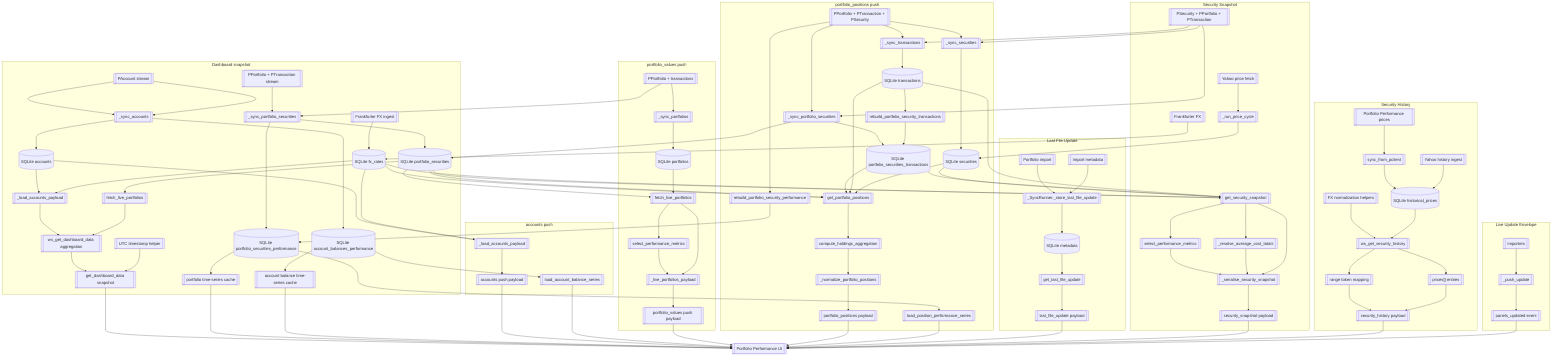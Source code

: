 ---
id: 3352fa75-eea8-43f1-acf3-9faffdbd6a55
---
flowchart TB
  UI[[Portfolio Performance UI]]

  subgraph DashboardSummary["Dashboard snapshot"]
    AccountsProto[["PAccount stream"]] --> SyncAccounts[["_sync_accounts"]]
    SyncAccounts --> AccountsDB[("SQLite accounts")]
    SyncAccounts --> AccountPerfDB[("SQLite account_balances_performance")]
    FXProto[["Frankfurter FX ingest"]] --> FxRates[("SQLite fx_rates")]
    HoldingsProto[["PPortfolio + PTransaction stream"]] --> SyncHoldings[["_sync_portfolio_securities"]]
    SyncHoldings --> PortfolioSecDB[("SQLite portfolio_securities")]
    SyncHoldings --> PortfolioPerfDB[("SQLite portfolio_securities_performance")]
    AccountsDB --> LoadAccounts[["_load_accounts_payload"]]
    FxRates --> LoadAccounts
    PortfolioSecDB --> FetchLivePortfolios[["fetch_live_portfolios"]]
    LoadAccounts --> DashboardAgg[["ws_get_dashboard_data aggregation"]]
    FetchLivePortfolios --> DashboardAgg
    DashboardAgg --> DashboardSummaryPayload[["get_dashboard_data snapshot"]]
    Clock[["UTC timestamp helper"]] --> DashboardSummaryPayload
    PortfolioPerfDB --> PortfolioHistoryCache[["portfolio time-series cache"]]
    AccountPerfDB --> AccountHistoryCache[["account balance time-series cache"]]
  end
  DashboardSummaryPayload --> UI
  PortfolioHistoryCache --> UI
  AccountHistoryCache --> UI

  subgraph AccountSummaries["accounts push"]
    AccountsProto --> SyncAccounts
    AccountsDB --> LoadAccountsPayload[["_load_accounts_payload"]]
    FxRates --> LoadAccountsPayload
    LoadAccountsPayload --> AccountsPayload[["accounts push payload"]]
    AccountPerfDB --> AccountTrendQuery[["load_account_balance_series"]]
  end
  AccountsPayload --> UI
  AccountTrendQuery --> UI

  subgraph PortfolioSummaries["portfolio_values push"]
    PortfolioProto[["PPortfolio + transactions"]] --> SyncPortfolios[["_sync_portfolios"]]
    PortfolioProto --> SyncHoldings
    SyncPortfolios --> PortfoliosDB[("SQLite portfolios")]
    PortfoliosDB --> LivePortfolios[["fetch_live_portfolios"]]
    PortfolioSecDB --> LivePortfolios
    LivePortfolios --> PerformanceMetrics[["select_performance_metrics"]]
    PerformanceMetrics --> PortfolioNormalize[["_live_portfolios_payload"]]
    LivePortfolios --> PortfolioNormalize
    PortfolioNormalize --> PortfolioValuesPayload[["portfolio_values push payload"]]
  end
  PortfolioValuesPayload --> UI

  subgraph PortfolioPositions["portfolio_positions push"]
    PositionProto[["PPortfolio + PTransaction + PSecurity"]] --> SyncTransactions[["_sync_transactions"]]
    PositionProto --> SyncPortSec[["_sync_portfolio_securities"]]
    PositionProto --> SyncPerf[["rebuild_portfolio_security_performance"]]
    PositionProto --> SyncSecurities[["_sync_securities"]]
    SyncTransactions --> TransactionsDB[("SQLite transactions")]
    SyncPortSec --> PortfolioSecDB
    SyncPortSec --> PositionTxAggDB[("SQLite portfolio_securities_transactions")]
    SyncPerf --> PortfolioPerfDB
    SyncSecurities --> SecuritiesDB[("SQLite securities")]
    TransactionsDB --> TxRollup[["rebuild_portfolio_security_transactions"]]
    TxRollup --> PositionTxAggDB
    FxRates --> GetPositions[["get_portfolio_positions"]]
    PortfolioSecDB --> GetPositions
    PositionTxAggDB --> GetPositions
    TransactionsDB --> GetPositions
    SecuritiesDB --> GetPositions
    GetPositions --> HoldingsAgg[["compute_holdings_aggregation"]]
    HoldingsAgg --> NormalizePositions[["_normalize_portfolio_positions"]]
    NormalizePositions --> PortfolioPositionsPayload[["portfolio_positions payload"]]
    PortfolioPerfDB --> PositionTrendSeries[["load_position_performance_series"]]
  end
  PortfolioPositionsPayload --> UI
  PositionTrendSeries --> UI

  subgraph LastFileUpdate["Last File Update"]
    ImportRun[["Portfolio import"]] --> StoreLastUpdate[["_SyncRunner._store_last_file_update"]]
    SourceMeta[["Import metadata"]] --> StoreLastUpdate
    StoreLastUpdate --> MetadataDB[("SQLite metadata")]
    MetadataDB --> LastFileLoader[["get_last_file_update"]]
    LastFileLoader --> LastFilePayload[["last_file_update payload"]]
  end
  LastFilePayload --> UI

  subgraph SecuritySnapshot["Security Snapshot"]
    SecurityProto[["PSecurity + PPortfolio + PTransaction"]] --> SyncSecurities
    SecurityProto --> SyncPortSec
    SecurityProto --> SyncTransactions
    YahooFetch[["Yahoo price fetch"]] --> PriceCycle[["_run_price_cycle"]]
    PriceCycle --> SecuritiesDB
    Frankfurter[["Frankfurter FX"]] --> FxRates
    SecuritiesDB --> SecuritySnapshotLoader[["get_security_snapshot"]]
    PortfolioSecDB --> SecuritySnapshotLoader
    PositionTxAggDB --> SecuritySnapshotLoader
    TransactionsDB --> SecuritySnapshotLoader
    FxRates --> SecuritySnapshotLoader
    SecuritySnapshotLoader --> SnapshotPerf[["select_performance_metrics"]]
    SecuritySnapshotLoader --> SnapshotAvg[["_resolve_average_cost_totals"]]
    SnapshotPerf --> SnapshotSerial[["_serialise_security_snapshot"]]
    SnapshotAvg --> SnapshotSerial
    SecuritySnapshotLoader --> SnapshotSerial
    SnapshotSerial --> SecuritySnapshotPayload[["security_snapshot payload"]]
  end
  SecuritySnapshotPayload --> UI

  subgraph SecurityHistory["Security History"]
    PortfolioPrices[["Portfolio Performance prices"]] --> SyncHistory[["sync_from_pclient"]]
    SyncHistory --> HistoricalPricesDB[("SQLite historical_prices")]
    YahooHistory[["Yahoo history ingest"]] --> HistoricalPricesDB
    FxHelpers[["FX normalization helpers"]] --> SecurityHistoryHandler[["ws_get_security_history"]]
    HistoricalPricesDB --> SecurityHistoryHandler
    SecurityHistoryHandler --> RangeMapper[["range token mapping"]]
    SecurityHistoryHandler --> SeriesBuilder[["prices[] entries"]]
    RangeMapper --> SecurityHistoryPayload[["security_history payload"]]
    SeriesBuilder --> SecurityHistoryPayload
  end
  SecurityHistoryPayload --> UI

  subgraph LiveUpdate["Live Update Envelope"]
    Importers[["Importers"]] --> EventBus[["_push_update"]]
    EventBus --> PanelsUpdated[["panels_updated event"]]
  end
  PanelsUpdated --> UI